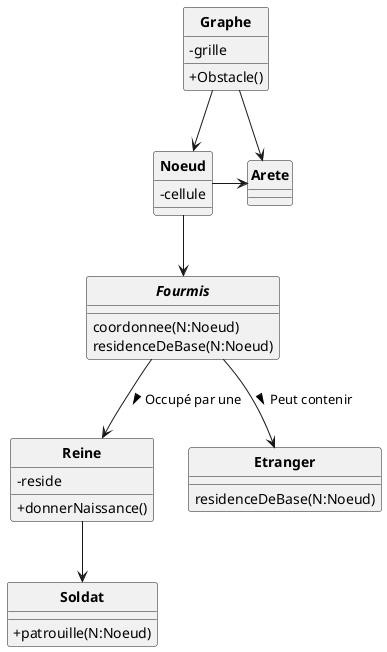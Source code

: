 @startuml
'https://plantuml.com/class-diagram

skinparam style strictuml
skinparam classAttributeIconSize 0
skinparam classFontStyle Bold
hide enum methods

class Graphe {
    -grille
    +Obstacle()
}
class Noeud{
    -cellule
}
class Arete {

}

abstract class Fourmis {
    coordonnee(N:Noeud)
    residenceDeBase(N:Noeud)
}
class Reine {
    -reside
    +donnerNaissance()
}
class Soldat {
    +patrouille(N:Noeud)
}

class Etranger {
    residenceDeBase(N:Noeud)
}


Graphe --> Noeud
Noeud -> Arete
Graphe -> Arete
Noeud --> Fourmis
Fourmis --> Reine : Occupé par une >
Fourmis --> Etranger : Peut contenir >
Reine --> Soldat

@enduml